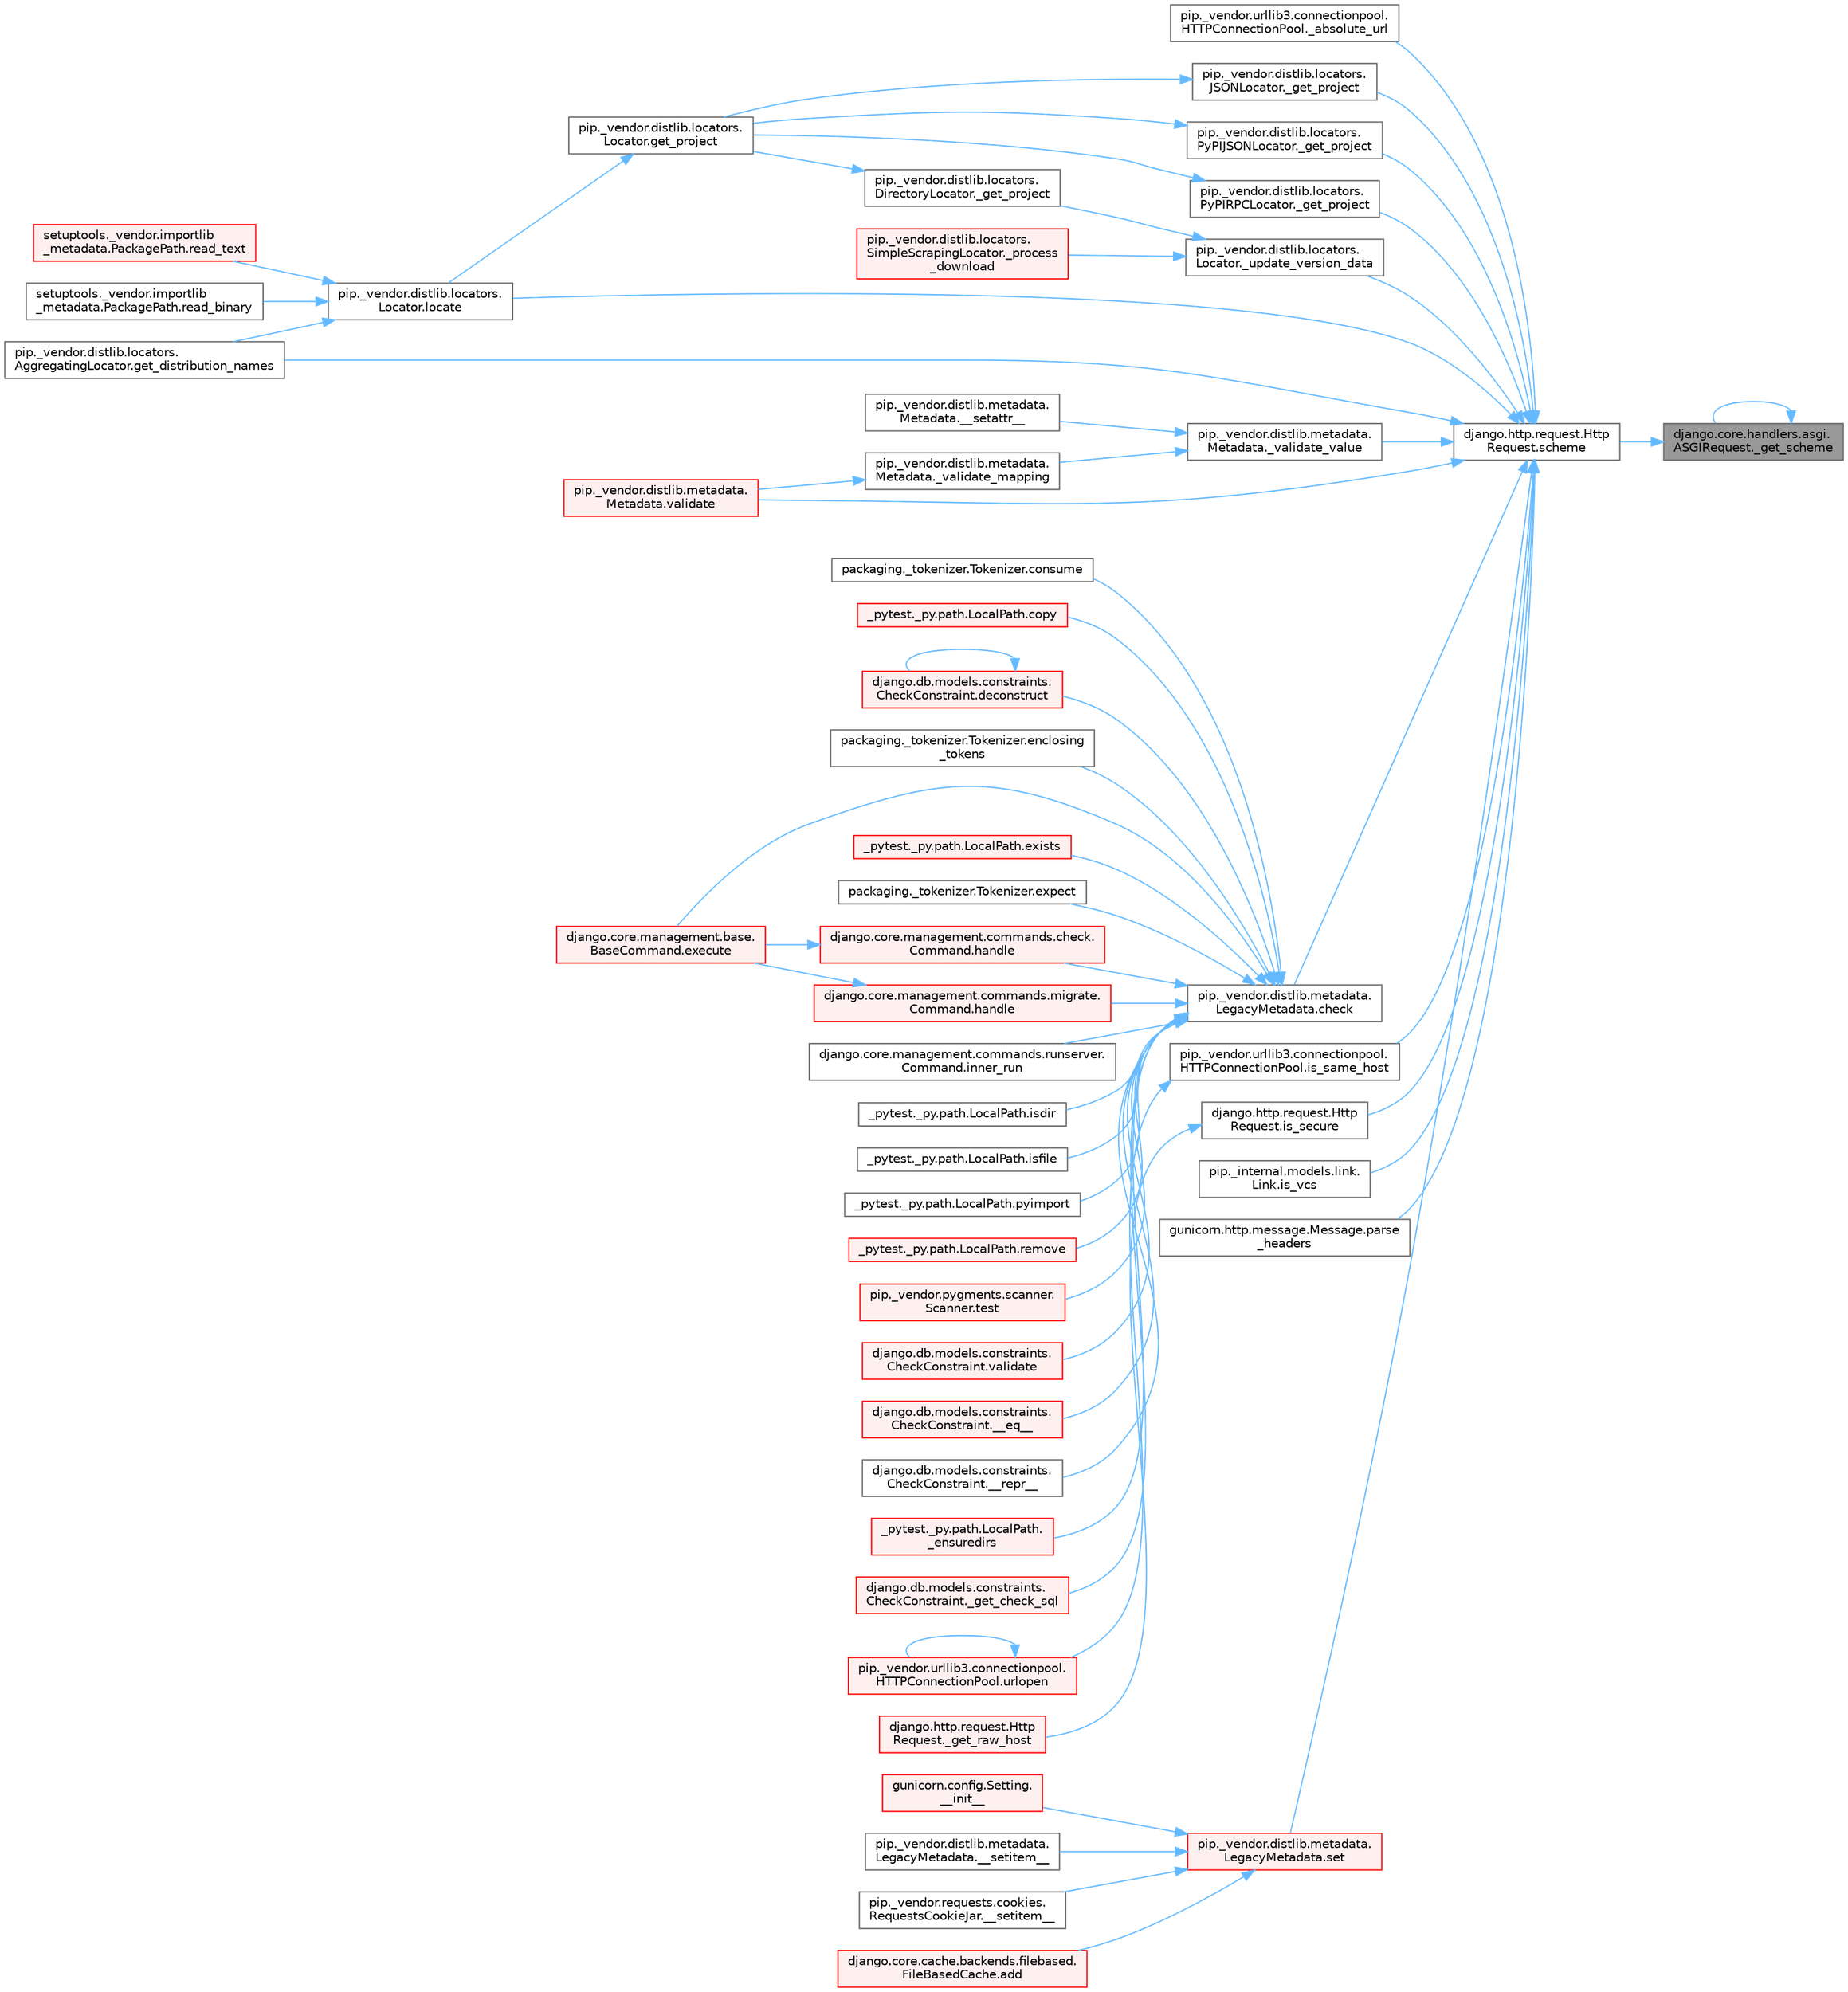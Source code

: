 digraph "django.core.handlers.asgi.ASGIRequest._get_scheme"
{
 // LATEX_PDF_SIZE
  bgcolor="transparent";
  edge [fontname=Helvetica,fontsize=10,labelfontname=Helvetica,labelfontsize=10];
  node [fontname=Helvetica,fontsize=10,shape=box,height=0.2,width=0.4];
  rankdir="RL";
  Node1 [id="Node000001",label="django.core.handlers.asgi.\lASGIRequest._get_scheme",height=0.2,width=0.4,color="gray40", fillcolor="grey60", style="filled", fontcolor="black",tooltip=" "];
  Node1 -> Node1 [id="edge1_Node000001_Node000001",dir="back",color="steelblue1",style="solid",tooltip=" "];
  Node1 -> Node2 [id="edge2_Node000001_Node000002",dir="back",color="steelblue1",style="solid",tooltip=" "];
  Node2 [id="Node000002",label="django.http.request.Http\lRequest.scheme",height=0.2,width=0.4,color="grey40", fillcolor="white", style="filled",URL="$classdjango_1_1http_1_1request_1_1_http_request.html#a310351c62fabcc0ae84b2adf024ebe2a",tooltip=" "];
  Node2 -> Node3 [id="edge3_Node000002_Node000003",dir="back",color="steelblue1",style="solid",tooltip=" "];
  Node3 [id="Node000003",label="pip._vendor.urllib3.connectionpool.\lHTTPConnectionPool._absolute_url",height=0.2,width=0.4,color="grey40", fillcolor="white", style="filled",URL="$classpip_1_1__vendor_1_1urllib3_1_1connectionpool_1_1_h_t_t_p_connection_pool.html#a17a41251f7e805a4c181e1f31de4e65d",tooltip=" "];
  Node2 -> Node4 [id="edge4_Node000002_Node000004",dir="back",color="steelblue1",style="solid",tooltip=" "];
  Node4 [id="Node000004",label="pip._vendor.distlib.locators.\lJSONLocator._get_project",height=0.2,width=0.4,color="grey40", fillcolor="white", style="filled",URL="$classpip_1_1__vendor_1_1distlib_1_1locators_1_1_j_s_o_n_locator.html#a2ffa82f76de442f30729a4d6bf70db86",tooltip=" "];
  Node4 -> Node5 [id="edge5_Node000004_Node000005",dir="back",color="steelblue1",style="solid",tooltip=" "];
  Node5 [id="Node000005",label="pip._vendor.distlib.locators.\lLocator.get_project",height=0.2,width=0.4,color="grey40", fillcolor="white", style="filled",URL="$classpip_1_1__vendor_1_1distlib_1_1locators_1_1_locator.html#a14b49f16a55d384842037850d5224ce8",tooltip=" "];
  Node5 -> Node6 [id="edge6_Node000005_Node000006",dir="back",color="steelblue1",style="solid",tooltip=" "];
  Node6 [id="Node000006",label="pip._vendor.distlib.locators.\lLocator.locate",height=0.2,width=0.4,color="grey40", fillcolor="white", style="filled",URL="$classpip_1_1__vendor_1_1distlib_1_1locators_1_1_locator.html#aefc84057c59651debf5f74c52c9c06a2",tooltip=" "];
  Node6 -> Node7 [id="edge7_Node000006_Node000007",dir="back",color="steelblue1",style="solid",tooltip=" "];
  Node7 [id="Node000007",label="pip._vendor.distlib.locators.\lAggregatingLocator.get_distribution_names",height=0.2,width=0.4,color="grey40", fillcolor="white", style="filled",URL="$classpip_1_1__vendor_1_1distlib_1_1locators_1_1_aggregating_locator.html#a72fb0eda9eae16eb2da3ede42c27a043",tooltip=" "];
  Node6 -> Node8 [id="edge8_Node000006_Node000008",dir="back",color="steelblue1",style="solid",tooltip=" "];
  Node8 [id="Node000008",label="setuptools._vendor.importlib\l_metadata.PackagePath.read_binary",height=0.2,width=0.4,color="grey40", fillcolor="white", style="filled",URL="$classsetuptools_1_1__vendor_1_1importlib__metadata_1_1_package_path.html#ae2d8a883dfc77854f6b263801d671c33",tooltip=" "];
  Node6 -> Node9 [id="edge9_Node000006_Node000009",dir="back",color="steelblue1",style="solid",tooltip=" "];
  Node9 [id="Node000009",label="setuptools._vendor.importlib\l_metadata.PackagePath.read_text",height=0.2,width=0.4,color="red", fillcolor="#FFF0F0", style="filled",URL="$classsetuptools_1_1__vendor_1_1importlib__metadata_1_1_package_path.html#a39242d72760bba73b008f298119b94fa",tooltip=" "];
  Node2 -> Node808 [id="edge10_Node000002_Node000808",dir="back",color="steelblue1",style="solid",tooltip=" "];
  Node808 [id="Node000808",label="pip._vendor.distlib.locators.\lPyPIJSONLocator._get_project",height=0.2,width=0.4,color="grey40", fillcolor="white", style="filled",URL="$classpip_1_1__vendor_1_1distlib_1_1locators_1_1_py_p_i_j_s_o_n_locator.html#ab5b95d18130e47c0bedca04d7b010bf6",tooltip=" "];
  Node808 -> Node5 [id="edge11_Node000808_Node000005",dir="back",color="steelblue1",style="solid",tooltip=" "];
  Node2 -> Node3182 [id="edge12_Node000002_Node003182",dir="back",color="steelblue1",style="solid",tooltip=" "];
  Node3182 [id="Node003182",label="pip._vendor.distlib.locators.\lPyPIRPCLocator._get_project",height=0.2,width=0.4,color="grey40", fillcolor="white", style="filled",URL="$classpip_1_1__vendor_1_1distlib_1_1locators_1_1_py_p_i_r_p_c_locator.html#a82757ef1103a798a952ed399e8ddd30d",tooltip=" "];
  Node3182 -> Node5 [id="edge13_Node003182_Node000005",dir="back",color="steelblue1",style="solid",tooltip=" "];
  Node2 -> Node3183 [id="edge14_Node000002_Node003183",dir="back",color="steelblue1",style="solid",tooltip=" "];
  Node3183 [id="Node003183",label="pip._vendor.distlib.locators.\lLocator._update_version_data",height=0.2,width=0.4,color="grey40", fillcolor="white", style="filled",URL="$classpip_1_1__vendor_1_1distlib_1_1locators_1_1_locator.html#a24b01c20de3d4b076b0470cdf40deb9d",tooltip=" "];
  Node3183 -> Node3184 [id="edge15_Node003183_Node003184",dir="back",color="steelblue1",style="solid",tooltip=" "];
  Node3184 [id="Node003184",label="pip._vendor.distlib.locators.\lDirectoryLocator._get_project",height=0.2,width=0.4,color="grey40", fillcolor="white", style="filled",URL="$classpip_1_1__vendor_1_1distlib_1_1locators_1_1_directory_locator.html#a50aee5862e0f1a433f60ffc0fbf37056",tooltip=" "];
  Node3184 -> Node5 [id="edge16_Node003184_Node000005",dir="back",color="steelblue1",style="solid",tooltip=" "];
  Node3183 -> Node1695 [id="edge17_Node003183_Node001695",dir="back",color="steelblue1",style="solid",tooltip=" "];
  Node1695 [id="Node001695",label="pip._vendor.distlib.locators.\lSimpleScrapingLocator._process\l_download",height=0.2,width=0.4,color="red", fillcolor="#FFF0F0", style="filled",URL="$classpip_1_1__vendor_1_1distlib_1_1locators_1_1_simple_scraping_locator.html#a2f2b8e39784ce35599a3a27ae0af83cd",tooltip=" "];
  Node2 -> Node3185 [id="edge18_Node000002_Node003185",dir="back",color="steelblue1",style="solid",tooltip=" "];
  Node3185 [id="Node003185",label="pip._vendor.distlib.metadata.\lMetadata._validate_value",height=0.2,width=0.4,color="grey40", fillcolor="white", style="filled",URL="$classpip_1_1__vendor_1_1distlib_1_1metadata_1_1_metadata.html#a567487dc639ad260d978b71af27b1cc2",tooltip=" "];
  Node3185 -> Node3186 [id="edge19_Node003185_Node003186",dir="back",color="steelblue1",style="solid",tooltip=" "];
  Node3186 [id="Node003186",label="pip._vendor.distlib.metadata.\lMetadata.__setattr__",height=0.2,width=0.4,color="grey40", fillcolor="white", style="filled",URL="$classpip_1_1__vendor_1_1distlib_1_1metadata_1_1_metadata.html#a53177bcd76ae4e2d8b49953d07056cda",tooltip=" "];
  Node3185 -> Node3187 [id="edge20_Node003185_Node003187",dir="back",color="steelblue1",style="solid",tooltip=" "];
  Node3187 [id="Node003187",label="pip._vendor.distlib.metadata.\lMetadata._validate_mapping",height=0.2,width=0.4,color="grey40", fillcolor="white", style="filled",URL="$classpip_1_1__vendor_1_1distlib_1_1metadata_1_1_metadata.html#ac1b06dbbdfb800bfbfa0ea5bf703f9d9",tooltip=" "];
  Node3187 -> Node3188 [id="edge21_Node003187_Node003188",dir="back",color="steelblue1",style="solid",tooltip=" "];
  Node3188 [id="Node003188",label="pip._vendor.distlib.metadata.\lMetadata.validate",height=0.2,width=0.4,color="red", fillcolor="#FFF0F0", style="filled",URL="$classpip_1_1__vendor_1_1distlib_1_1metadata_1_1_metadata.html#a3f2e0ed13ab9032dc1edf405e0d3775f",tooltip=" "];
  Node2 -> Node1789 [id="edge22_Node000002_Node001789",dir="back",color="steelblue1",style="solid",tooltip=" "];
  Node1789 [id="Node001789",label="pip._vendor.distlib.metadata.\lLegacyMetadata.check",height=0.2,width=0.4,color="grey40", fillcolor="white", style="filled",URL="$classpip_1_1__vendor_1_1distlib_1_1metadata_1_1_legacy_metadata.html#a9f3d75961911af2473c8092d354b3d85",tooltip=" "];
  Node1789 -> Node522 [id="edge23_Node001789_Node000522",dir="back",color="steelblue1",style="solid",tooltip=" "];
  Node522 [id="Node000522",label="django.db.models.constraints.\lCheckConstraint.__eq__",height=0.2,width=0.4,color="red", fillcolor="#FFF0F0", style="filled",URL="$classdjango_1_1db_1_1models_1_1constraints_1_1_check_constraint.html#a55875a553e53009967129f8b8a269475",tooltip=" "];
  Node1789 -> Node556 [id="edge24_Node001789_Node000556",dir="back",color="steelblue1",style="solid",tooltip=" "];
  Node556 [id="Node000556",label="django.db.models.constraints.\lCheckConstraint.__repr__",height=0.2,width=0.4,color="grey40", fillcolor="white", style="filled",URL="$classdjango_1_1db_1_1models_1_1constraints_1_1_check_constraint.html#a5ee1e990e7235f77706fa7da45651b5f",tooltip=" "];
  Node1789 -> Node906 [id="edge25_Node001789_Node000906",dir="back",color="steelblue1",style="solid",tooltip=" "];
  Node906 [id="Node000906",label="_pytest._py.path.LocalPath.\l_ensuredirs",height=0.2,width=0.4,color="red", fillcolor="#FFF0F0", style="filled",URL="$class__pytest_1_1__py_1_1path_1_1_local_path.html#a0fa56f7616aa9008fbda709b5bd46302",tooltip=" "];
  Node1789 -> Node977 [id="edge26_Node001789_Node000977",dir="back",color="steelblue1",style="solid",tooltip=" "];
  Node977 [id="Node000977",label="django.db.models.constraints.\lCheckConstraint._get_check_sql",height=0.2,width=0.4,color="red", fillcolor="#FFF0F0", style="filled",URL="$classdjango_1_1db_1_1models_1_1constraints_1_1_check_constraint.html#ab552e7a1f32342445fc3de884f6602fa",tooltip=" "];
  Node1789 -> Node936 [id="edge27_Node001789_Node000936",dir="back",color="steelblue1",style="solid",tooltip=" "];
  Node936 [id="Node000936",label="packaging._tokenizer.Tokenizer.consume",height=0.2,width=0.4,color="grey40", fillcolor="white", style="filled",URL="$classpackaging_1_1__tokenizer_1_1_tokenizer.html#aff74eaccaae690982aaaba5cb9a4d051",tooltip=" "];
  Node1789 -> Node686 [id="edge28_Node001789_Node000686",dir="back",color="steelblue1",style="solid",tooltip=" "];
  Node686 [id="Node000686",label="_pytest._py.path.LocalPath.copy",height=0.2,width=0.4,color="red", fillcolor="#FFF0F0", style="filled",URL="$class__pytest_1_1__py_1_1path_1_1_local_path.html#a9eeecae0b90a7147e6bf23d6ea8fc6c0",tooltip=" "];
  Node1789 -> Node980 [id="edge29_Node001789_Node000980",dir="back",color="steelblue1",style="solid",tooltip=" "];
  Node980 [id="Node000980",label="django.db.models.constraints.\lCheckConstraint.deconstruct",height=0.2,width=0.4,color="red", fillcolor="#FFF0F0", style="filled",URL="$classdjango_1_1db_1_1models_1_1constraints_1_1_check_constraint.html#ac92574d84d50d54d9cffa5abb756b970",tooltip=" "];
  Node980 -> Node980 [id="edge30_Node000980_Node000980",dir="back",color="steelblue1",style="solid",tooltip=" "];
  Node1789 -> Node981 [id="edge31_Node001789_Node000981",dir="back",color="steelblue1",style="solid",tooltip=" "];
  Node981 [id="Node000981",label="packaging._tokenizer.Tokenizer.enclosing\l_tokens",height=0.2,width=0.4,color="grey40", fillcolor="white", style="filled",URL="$classpackaging_1_1__tokenizer_1_1_tokenizer.html#a27f8cfa7a5ed91e0cba1923b9b18da3d",tooltip=" "];
  Node1789 -> Node502 [id="edge32_Node001789_Node000502",dir="back",color="steelblue1",style="solid",tooltip=" "];
  Node502 [id="Node000502",label="django.core.management.base.\lBaseCommand.execute",height=0.2,width=0.4,color="red", fillcolor="#FFF0F0", style="filled",URL="$classdjango_1_1core_1_1management_1_1base_1_1_base_command.html#a5621c1fb51be6a2deff6777d90c25ee0",tooltip=" "];
  Node1789 -> Node982 [id="edge33_Node001789_Node000982",dir="back",color="steelblue1",style="solid",tooltip=" "];
  Node982 [id="Node000982",label="_pytest._py.path.LocalPath.exists",height=0.2,width=0.4,color="red", fillcolor="#FFF0F0", style="filled",URL="$class__pytest_1_1__py_1_1path_1_1_local_path.html#a3fbaec6b6f93562fa73a23530e92d148",tooltip=" "];
  Node1789 -> Node983 [id="edge34_Node001789_Node000983",dir="back",color="steelblue1",style="solid",tooltip=" "];
  Node983 [id="Node000983",label="packaging._tokenizer.Tokenizer.expect",height=0.2,width=0.4,color="grey40", fillcolor="white", style="filled",URL="$classpackaging_1_1__tokenizer_1_1_tokenizer.html#a151b21b99f387eddd422cd0dcf2064dd",tooltip=" "];
  Node1789 -> Node984 [id="edge35_Node001789_Node000984",dir="back",color="steelblue1",style="solid",tooltip=" "];
  Node984 [id="Node000984",label="django.core.management.commands.check.\lCommand.handle",height=0.2,width=0.4,color="red", fillcolor="#FFF0F0", style="filled",URL="$classdjango_1_1core_1_1management_1_1commands_1_1check_1_1_command.html#a4170f8ebcb94254dfffabf874e7c8a37",tooltip=" "];
  Node984 -> Node502 [id="edge36_Node000984_Node000502",dir="back",color="steelblue1",style="solid",tooltip=" "];
  Node1789 -> Node1122 [id="edge37_Node001789_Node001122",dir="back",color="steelblue1",style="solid",tooltip=" "];
  Node1122 [id="Node001122",label="django.core.management.commands.migrate.\lCommand.handle",height=0.2,width=0.4,color="red", fillcolor="#FFF0F0", style="filled",URL="$classdjango_1_1core_1_1management_1_1commands_1_1migrate_1_1_command.html#a659ec347367471d5c828fc3520ebc0fa",tooltip=" "];
  Node1122 -> Node502 [id="edge38_Node001122_Node000502",dir="back",color="steelblue1",style="solid",tooltip=" "];
  Node1789 -> Node739 [id="edge39_Node001789_Node000739",dir="back",color="steelblue1",style="solid",tooltip=" "];
  Node739 [id="Node000739",label="django.core.management.commands.runserver.\lCommand.inner_run",height=0.2,width=0.4,color="grey40", fillcolor="white", style="filled",URL="$classdjango_1_1core_1_1management_1_1commands_1_1runserver_1_1_command.html#acfb4f8a23c7de4b2d14ba1acbe99e76c",tooltip=" "];
  Node1789 -> Node1153 [id="edge40_Node001789_Node001153",dir="back",color="steelblue1",style="solid",tooltip=" "];
  Node1153 [id="Node001153",label="_pytest._py.path.LocalPath.isdir",height=0.2,width=0.4,color="grey40", fillcolor="white", style="filled",URL="$class__pytest_1_1__py_1_1path_1_1_local_path.html#a72eece012fd05a880c867add66eee8ed",tooltip=" "];
  Node1789 -> Node1154 [id="edge41_Node001789_Node001154",dir="back",color="steelblue1",style="solid",tooltip=" "];
  Node1154 [id="Node001154",label="_pytest._py.path.LocalPath.isfile",height=0.2,width=0.4,color="grey40", fillcolor="white", style="filled",URL="$class__pytest_1_1__py_1_1path_1_1_local_path.html#a497c5830417224b5ca601bc706ed40fc",tooltip=" "];
  Node1789 -> Node1155 [id="edge42_Node001789_Node001155",dir="back",color="steelblue1",style="solid",tooltip=" "];
  Node1155 [id="Node001155",label="_pytest._py.path.LocalPath.pyimport",height=0.2,width=0.4,color="grey40", fillcolor="white", style="filled",URL="$class__pytest_1_1__py_1_1path_1_1_local_path.html#aaf2fbd0a1a8554d138b60c28ca682b75",tooltip=" "];
  Node1789 -> Node1156 [id="edge43_Node001789_Node001156",dir="back",color="steelblue1",style="solid",tooltip=" "];
  Node1156 [id="Node001156",label="_pytest._py.path.LocalPath.remove",height=0.2,width=0.4,color="red", fillcolor="#FFF0F0", style="filled",URL="$class__pytest_1_1__py_1_1path_1_1_local_path.html#ab03c51c4d1c02d97ecc0249f7d270d2c",tooltip=" "];
  Node1789 -> Node1164 [id="edge44_Node001789_Node001164",dir="back",color="steelblue1",style="solid",tooltip=" "];
  Node1164 [id="Node001164",label="pip._vendor.pygments.scanner.\lScanner.test",height=0.2,width=0.4,color="red", fillcolor="#FFF0F0", style="filled",URL="$classpip_1_1__vendor_1_1pygments_1_1scanner_1_1_scanner.html#a6b521090362821e85c40252b24f39a1c",tooltip=" "];
  Node1789 -> Node1166 [id="edge45_Node001789_Node001166",dir="back",color="steelblue1",style="solid",tooltip=" "];
  Node1166 [id="Node001166",label="django.db.models.constraints.\lCheckConstraint.validate",height=0.2,width=0.4,color="red", fillcolor="#FFF0F0", style="filled",URL="$classdjango_1_1db_1_1models_1_1constraints_1_1_check_constraint.html#a0c49f2501ccbac5b7ff5d6bd42ee916a",tooltip=" "];
  Node2 -> Node7 [id="edge46_Node000002_Node000007",dir="back",color="steelblue1",style="solid",tooltip=" "];
  Node2 -> Node3189 [id="edge47_Node000002_Node003189",dir="back",color="steelblue1",style="solid",tooltip=" "];
  Node3189 [id="Node003189",label="pip._vendor.urllib3.connectionpool.\lHTTPConnectionPool.is_same_host",height=0.2,width=0.4,color="grey40", fillcolor="white", style="filled",URL="$classpip_1_1__vendor_1_1urllib3_1_1connectionpool_1_1_h_t_t_p_connection_pool.html#a6776ab37efc3224608f1ab48d4df8209",tooltip=" "];
  Node3189 -> Node3190 [id="edge48_Node003189_Node003190",dir="back",color="steelblue1",style="solid",tooltip=" "];
  Node3190 [id="Node003190",label="pip._vendor.urllib3.connectionpool.\lHTTPConnectionPool.urlopen",height=0.2,width=0.4,color="red", fillcolor="#FFF0F0", style="filled",URL="$classpip_1_1__vendor_1_1urllib3_1_1connectionpool_1_1_h_t_t_p_connection_pool.html#ae35894f81da52ce45fa069cb5e1623c6",tooltip=" "];
  Node3190 -> Node3190 [id="edge49_Node003190_Node003190",dir="back",color="steelblue1",style="solid",tooltip=" "];
  Node2 -> Node3196 [id="edge50_Node000002_Node003196",dir="back",color="steelblue1",style="solid",tooltip=" "];
  Node3196 [id="Node003196",label="django.http.request.Http\lRequest.is_secure",height=0.2,width=0.4,color="grey40", fillcolor="white", style="filled",URL="$classdjango_1_1http_1_1request_1_1_http_request.html#a36a10a06496598c40f0f3c40e2d248bd",tooltip=" "];
  Node3196 -> Node3197 [id="edge51_Node003196_Node003197",dir="back",color="steelblue1",style="solid",tooltip=" "];
  Node3197 [id="Node003197",label="django.http.request.Http\lRequest._get_raw_host",height=0.2,width=0.4,color="red", fillcolor="#FFF0F0", style="filled",URL="$classdjango_1_1http_1_1request_1_1_http_request.html#a4af1d0475edb9ed265670ae53f202d4d",tooltip=" "];
  Node2 -> Node3213 [id="edge52_Node000002_Node003213",dir="back",color="steelblue1",style="solid",tooltip=" "];
  Node3213 [id="Node003213",label="pip._internal.models.link.\lLink.is_vcs",height=0.2,width=0.4,color="grey40", fillcolor="white", style="filled",URL="$classpip_1_1__internal_1_1models_1_1link_1_1_link.html#a476ab6666a9c80e29394f429d4e9eb77",tooltip=" "];
  Node2 -> Node6 [id="edge53_Node000002_Node000006",dir="back",color="steelblue1",style="solid",tooltip=" "];
  Node2 -> Node3214 [id="edge54_Node000002_Node003214",dir="back",color="steelblue1",style="solid",tooltip=" "];
  Node3214 [id="Node003214",label="gunicorn.http.message.Message.parse\l_headers",height=0.2,width=0.4,color="grey40", fillcolor="white", style="filled",URL="$classgunicorn_1_1http_1_1message_1_1_message.html#a5333628bedc722f82be615305587dac3",tooltip=" "];
  Node2 -> Node1117 [id="edge55_Node000002_Node001117",dir="back",color="steelblue1",style="solid",tooltip=" "];
  Node1117 [id="Node001117",label="pip._vendor.distlib.metadata.\lLegacyMetadata.set",height=0.2,width=0.4,color="red", fillcolor="#FFF0F0", style="filled",URL="$classpip_1_1__vendor_1_1distlib_1_1metadata_1_1_legacy_metadata.html#aaac7fa10bec28aafbe0628e6631ed0c7",tooltip=" "];
  Node1117 -> Node1055 [id="edge56_Node001117_Node001055",dir="back",color="steelblue1",style="solid",tooltip=" "];
  Node1055 [id="Node001055",label="gunicorn.config.Setting.\l__init__",height=0.2,width=0.4,color="red", fillcolor="#FFF0F0", style="filled",URL="$classgunicorn_1_1config_1_1_setting.html#aca1cb2d38bdd9b92194f85913daaaa53",tooltip=" "];
  Node1117 -> Node1056 [id="edge57_Node001117_Node001056",dir="back",color="steelblue1",style="solid",tooltip=" "];
  Node1056 [id="Node001056",label="pip._vendor.distlib.metadata.\lLegacyMetadata.__setitem__",height=0.2,width=0.4,color="grey40", fillcolor="white", style="filled",URL="$classpip_1_1__vendor_1_1distlib_1_1metadata_1_1_legacy_metadata.html#ab82e88a698ec57bd9f8ac873948a3802",tooltip=" "];
  Node1117 -> Node1057 [id="edge58_Node001117_Node001057",dir="back",color="steelblue1",style="solid",tooltip=" "];
  Node1057 [id="Node001057",label="pip._vendor.requests.cookies.\lRequestsCookieJar.__setitem__",height=0.2,width=0.4,color="grey40", fillcolor="white", style="filled",URL="$classpip_1_1__vendor_1_1requests_1_1cookies_1_1_requests_cookie_jar.html#a795f42fede709c520cc7c2452cdceeb9",tooltip=" "];
  Node1117 -> Node1058 [id="edge59_Node001117_Node001058",dir="back",color="steelblue1",style="solid",tooltip=" "];
  Node1058 [id="Node001058",label="django.core.cache.backends.filebased.\lFileBasedCache.add",height=0.2,width=0.4,color="red", fillcolor="#FFF0F0", style="filled",URL="$classdjango_1_1core_1_1cache_1_1backends_1_1filebased_1_1_file_based_cache.html#a2f380fb404bde29c82c6169465ee1391",tooltip=" "];
  Node2 -> Node3188 [id="edge60_Node000002_Node003188",dir="back",color="steelblue1",style="solid",tooltip=" "];
}
